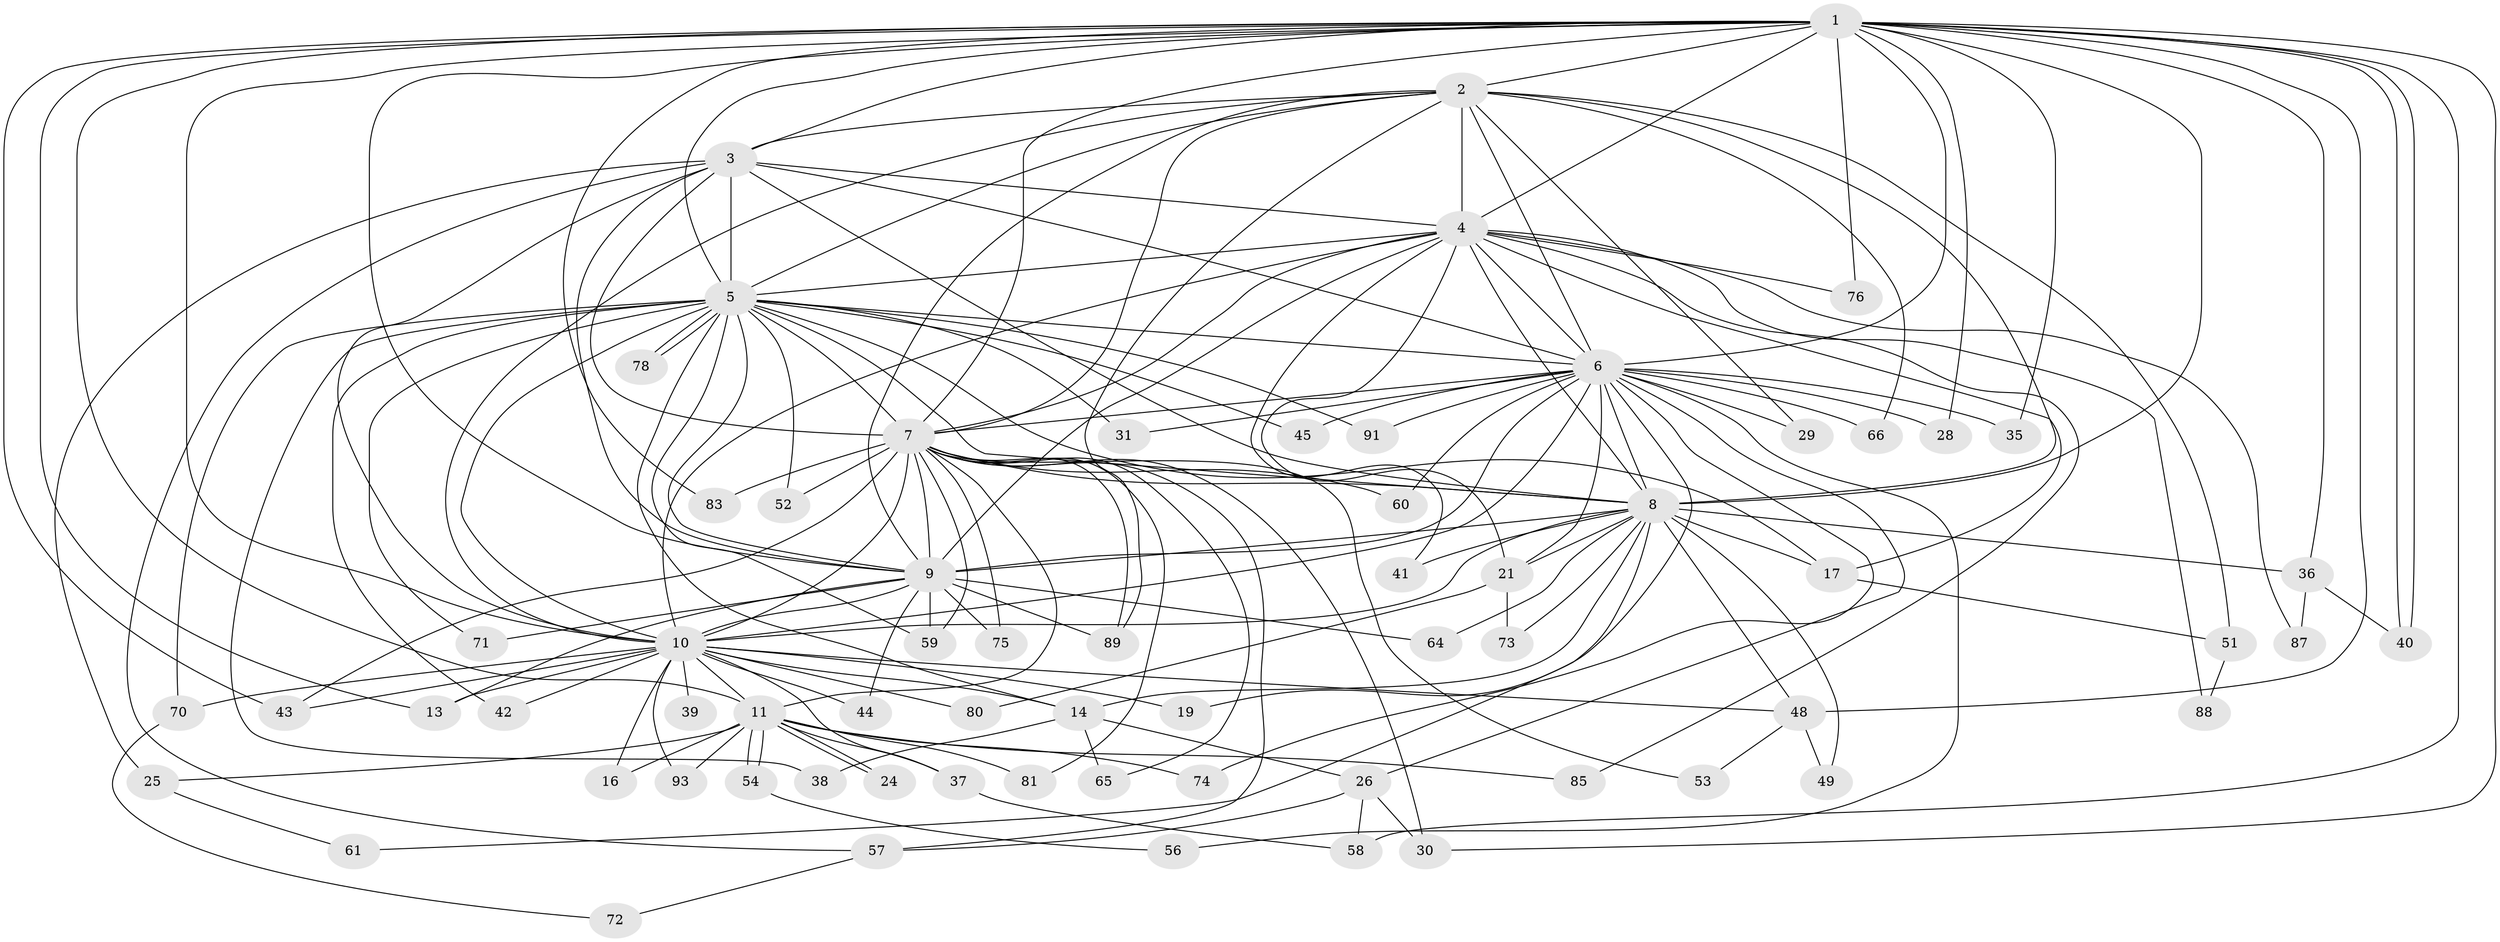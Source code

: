 // Generated by graph-tools (version 1.1) at 2025/51/02/27/25 19:51:42]
// undirected, 67 vertices, 171 edges
graph export_dot {
graph [start="1"]
  node [color=gray90,style=filled];
  1 [super="+18"];
  2 [super="+69"];
  3 [super="+12"];
  4 [super="+82"];
  5 [super="+20"];
  6 [super="+15"];
  7 [super="+50"];
  8 [super="+63"];
  9 [super="+23"];
  10 [super="+32"];
  11 [super="+47"];
  13 [super="+34"];
  14 [super="+22"];
  16;
  17 [super="+27"];
  19;
  21 [super="+33"];
  24;
  25;
  26 [super="+46"];
  28 [super="+67"];
  29 [super="+55"];
  30;
  31;
  35;
  36;
  37 [super="+68"];
  38;
  39;
  40 [super="+86"];
  41;
  42 [super="+79"];
  43 [super="+62"];
  44;
  45;
  48 [super="+92"];
  49;
  51;
  52;
  53;
  54;
  56;
  57 [super="+77"];
  58;
  59 [super="+84"];
  60;
  61;
  64;
  65;
  66;
  70;
  71;
  72;
  73;
  74;
  75;
  76;
  78;
  80;
  81;
  83;
  85;
  87;
  88;
  89 [super="+90"];
  91;
  93;
  1 -- 2 [weight=2];
  1 -- 3;
  1 -- 4;
  1 -- 5;
  1 -- 6;
  1 -- 7;
  1 -- 8;
  1 -- 9;
  1 -- 10;
  1 -- 13;
  1 -- 28;
  1 -- 30;
  1 -- 35;
  1 -- 36;
  1 -- 40;
  1 -- 40;
  1 -- 43;
  1 -- 48;
  1 -- 58;
  1 -- 76;
  1 -- 83;
  1 -- 11;
  2 -- 3;
  2 -- 4;
  2 -- 5;
  2 -- 6;
  2 -- 7 [weight=2];
  2 -- 8;
  2 -- 9;
  2 -- 10;
  2 -- 29;
  2 -- 51;
  2 -- 66;
  2 -- 89;
  3 -- 4;
  3 -- 5;
  3 -- 6 [weight=2];
  3 -- 7;
  3 -- 8;
  3 -- 9;
  3 -- 10;
  3 -- 25;
  3 -- 57;
  4 -- 5;
  4 -- 6 [weight=2];
  4 -- 7;
  4 -- 8 [weight=2];
  4 -- 9;
  4 -- 10 [weight=2];
  4 -- 21;
  4 -- 41;
  4 -- 76;
  4 -- 85;
  4 -- 87;
  4 -- 88;
  4 -- 17;
  5 -- 6;
  5 -- 7;
  5 -- 8;
  5 -- 9;
  5 -- 10 [weight=2];
  5 -- 14;
  5 -- 17;
  5 -- 31;
  5 -- 38;
  5 -- 42 [weight=2];
  5 -- 45;
  5 -- 52;
  5 -- 59;
  5 -- 71;
  5 -- 78;
  5 -- 78;
  5 -- 91;
  5 -- 70;
  6 -- 7;
  6 -- 8;
  6 -- 9;
  6 -- 10;
  6 -- 19;
  6 -- 26;
  6 -- 28 [weight=2];
  6 -- 29 [weight=2];
  6 -- 31;
  6 -- 35;
  6 -- 45;
  6 -- 56;
  6 -- 60;
  6 -- 66;
  6 -- 74;
  6 -- 91;
  6 -- 21;
  7 -- 8;
  7 -- 9 [weight=2];
  7 -- 10;
  7 -- 11;
  7 -- 30;
  7 -- 43;
  7 -- 52;
  7 -- 53;
  7 -- 59;
  7 -- 65;
  7 -- 75;
  7 -- 81;
  7 -- 83;
  7 -- 89;
  7 -- 60;
  7 -- 57;
  8 -- 9 [weight=2];
  8 -- 10 [weight=2];
  8 -- 17;
  8 -- 21;
  8 -- 36;
  8 -- 41;
  8 -- 49;
  8 -- 61;
  8 -- 64;
  8 -- 73;
  8 -- 14;
  8 -- 48;
  9 -- 10;
  9 -- 44;
  9 -- 64;
  9 -- 71;
  9 -- 75;
  9 -- 89;
  9 -- 59;
  9 -- 13;
  10 -- 11;
  10 -- 13;
  10 -- 14;
  10 -- 16;
  10 -- 19;
  10 -- 39 [weight=2];
  10 -- 48;
  10 -- 70;
  10 -- 93;
  10 -- 80;
  10 -- 42;
  10 -- 37;
  10 -- 44;
  10 -- 43;
  11 -- 16;
  11 -- 24;
  11 -- 24;
  11 -- 25;
  11 -- 37;
  11 -- 54;
  11 -- 54;
  11 -- 74;
  11 -- 81;
  11 -- 85;
  11 -- 93;
  14 -- 65;
  14 -- 38;
  14 -- 26;
  17 -- 51;
  21 -- 80;
  21 -- 73;
  25 -- 61;
  26 -- 57;
  26 -- 58;
  26 -- 30;
  36 -- 87;
  36 -- 40;
  37 -- 58;
  48 -- 49;
  48 -- 53;
  51 -- 88;
  54 -- 56;
  57 -- 72;
  70 -- 72;
}
